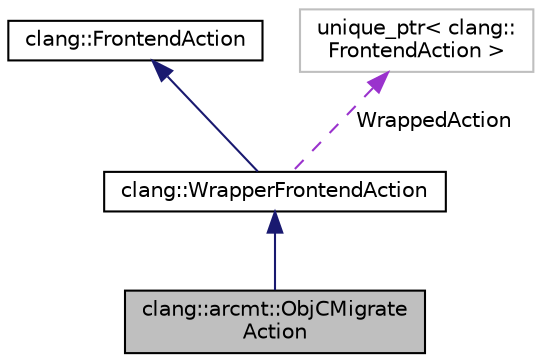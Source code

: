 digraph "clang::arcmt::ObjCMigrateAction"
{
 // LATEX_PDF_SIZE
  bgcolor="transparent";
  edge [fontname="Helvetica",fontsize="10",labelfontname="Helvetica",labelfontsize="10"];
  node [fontname="Helvetica",fontsize="10",shape=record];
  Node1 [label="clang::arcmt::ObjCMigrate\lAction",height=0.2,width=0.4,color="black", fillcolor="grey75", style="filled", fontcolor="black",tooltip="Migrates to modern ObjC syntax."];
  Node2 -> Node1 [dir="back",color="midnightblue",fontsize="10",style="solid",fontname="Helvetica"];
  Node2 [label="clang::WrapperFrontendAction",height=0.2,width=0.4,color="black",URL="$classclang_1_1WrapperFrontendAction.html",tooltip="A frontend action which simply wraps some other runtime-specified frontend action."];
  Node3 -> Node2 [dir="back",color="midnightblue",fontsize="10",style="solid",fontname="Helvetica"];
  Node3 [label="clang::FrontendAction",height=0.2,width=0.4,color="black",URL="$classclang_1_1FrontendAction.html",tooltip="Abstract base class for actions which can be performed by the frontend."];
  Node4 -> Node2 [dir="back",color="darkorchid3",fontsize="10",style="dashed",label=" WrappedAction" ,fontname="Helvetica"];
  Node4 [label="unique_ptr\< clang::\lFrontendAction \>",height=0.2,width=0.4,color="grey75",tooltip=" "];
}
